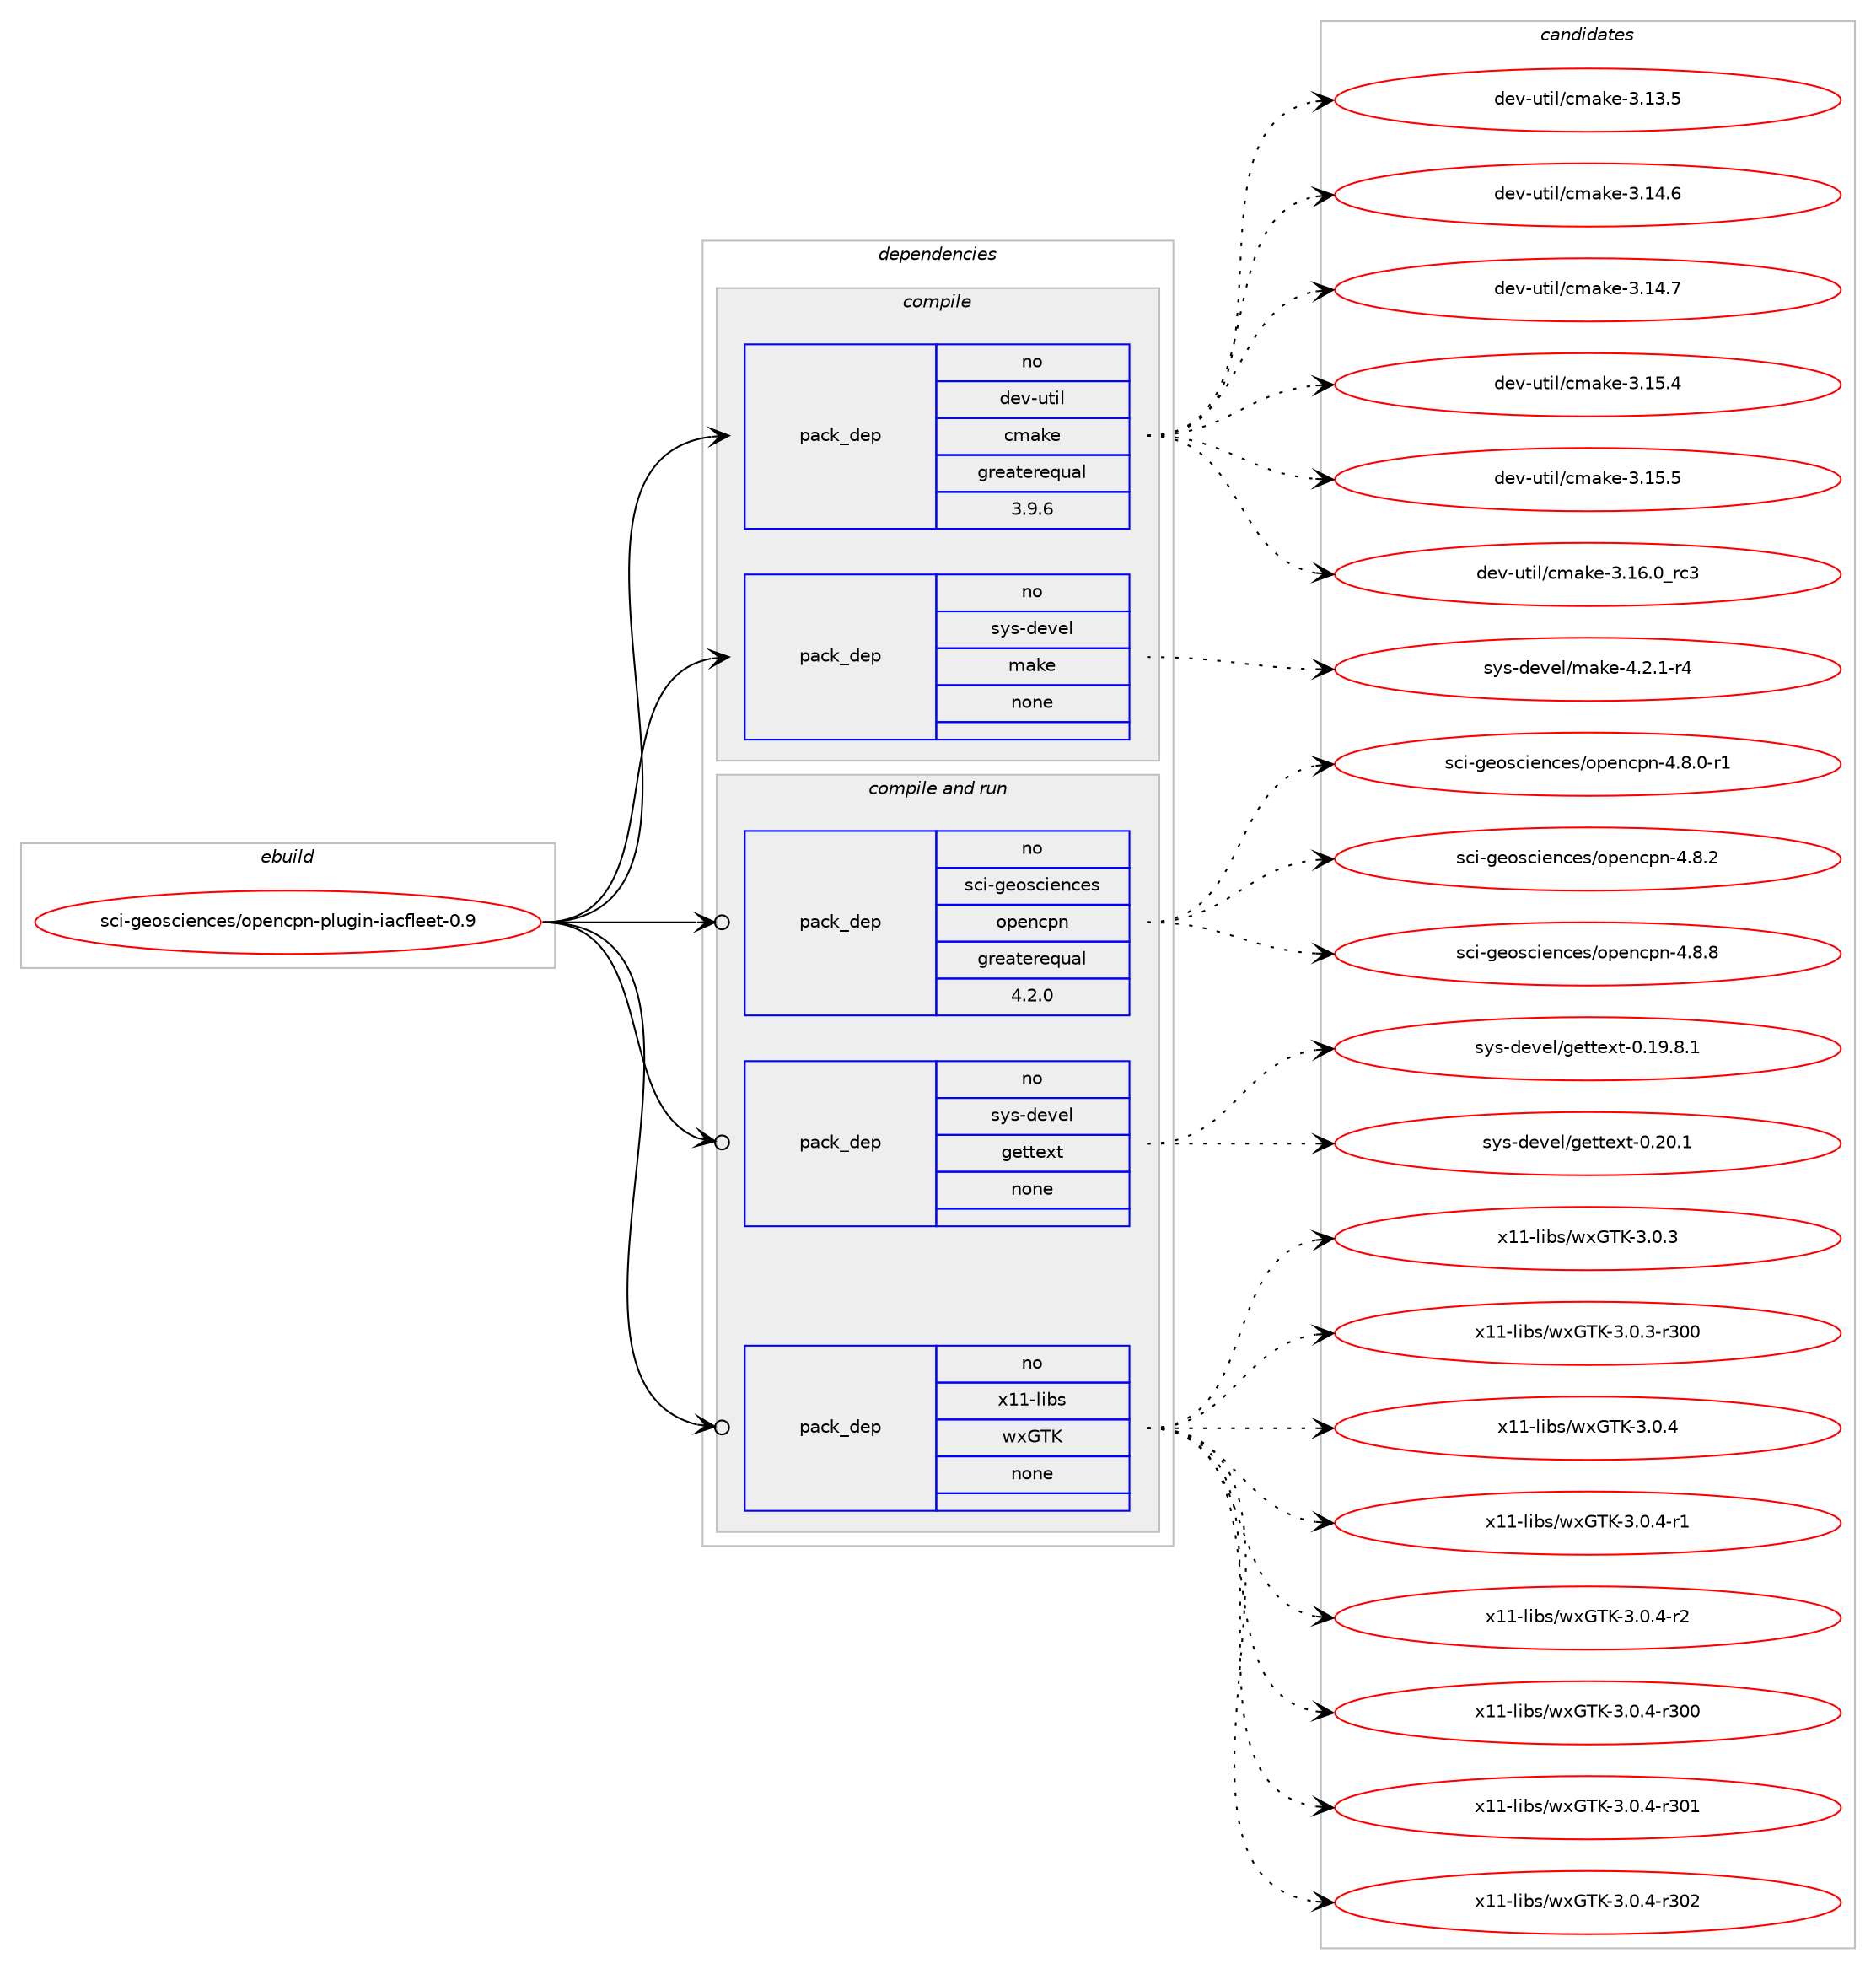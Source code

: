 digraph prolog {

# *************
# Graph options
# *************

newrank=true;
concentrate=true;
compound=true;
graph [rankdir=LR,fontname=Helvetica,fontsize=10,ranksep=1.5];#, ranksep=2.5, nodesep=0.2];
edge  [arrowhead=vee];
node  [fontname=Helvetica,fontsize=10];

# **********
# The ebuild
# **********

subgraph cluster_leftcol {
color=gray;
rank=same;
label=<<i>ebuild</i>>;
id [label="sci-geosciences/opencpn-plugin-iacfleet-0.9", color=red, width=4, href="../sci-geosciences/opencpn-plugin-iacfleet-0.9.svg"];
}

# ****************
# The dependencies
# ****************

subgraph cluster_midcol {
color=gray;
label=<<i>dependencies</i>>;
subgraph cluster_compile {
fillcolor="#eeeeee";
style=filled;
label=<<i>compile</i>>;
subgraph pack632108 {
dependency854687 [label=<<TABLE BORDER="0" CELLBORDER="1" CELLSPACING="0" CELLPADDING="4" WIDTH="220"><TR><TD ROWSPAN="6" CELLPADDING="30">pack_dep</TD></TR><TR><TD WIDTH="110">no</TD></TR><TR><TD>dev-util</TD></TR><TR><TD>cmake</TD></TR><TR><TD>greaterequal</TD></TR><TR><TD>3.9.6</TD></TR></TABLE>>, shape=none, color=blue];
}
id:e -> dependency854687:w [weight=20,style="solid",arrowhead="vee"];
subgraph pack632109 {
dependency854688 [label=<<TABLE BORDER="0" CELLBORDER="1" CELLSPACING="0" CELLPADDING="4" WIDTH="220"><TR><TD ROWSPAN="6" CELLPADDING="30">pack_dep</TD></TR><TR><TD WIDTH="110">no</TD></TR><TR><TD>sys-devel</TD></TR><TR><TD>make</TD></TR><TR><TD>none</TD></TR><TR><TD></TD></TR></TABLE>>, shape=none, color=blue];
}
id:e -> dependency854688:w [weight=20,style="solid",arrowhead="vee"];
}
subgraph cluster_compileandrun {
fillcolor="#eeeeee";
style=filled;
label=<<i>compile and run</i>>;
subgraph pack632110 {
dependency854689 [label=<<TABLE BORDER="0" CELLBORDER="1" CELLSPACING="0" CELLPADDING="4" WIDTH="220"><TR><TD ROWSPAN="6" CELLPADDING="30">pack_dep</TD></TR><TR><TD WIDTH="110">no</TD></TR><TR><TD>sci-geosciences</TD></TR><TR><TD>opencpn</TD></TR><TR><TD>greaterequal</TD></TR><TR><TD>4.2.0</TD></TR></TABLE>>, shape=none, color=blue];
}
id:e -> dependency854689:w [weight=20,style="solid",arrowhead="odotvee"];
subgraph pack632111 {
dependency854690 [label=<<TABLE BORDER="0" CELLBORDER="1" CELLSPACING="0" CELLPADDING="4" WIDTH="220"><TR><TD ROWSPAN="6" CELLPADDING="30">pack_dep</TD></TR><TR><TD WIDTH="110">no</TD></TR><TR><TD>sys-devel</TD></TR><TR><TD>gettext</TD></TR><TR><TD>none</TD></TR><TR><TD></TD></TR></TABLE>>, shape=none, color=blue];
}
id:e -> dependency854690:w [weight=20,style="solid",arrowhead="odotvee"];
subgraph pack632112 {
dependency854691 [label=<<TABLE BORDER="0" CELLBORDER="1" CELLSPACING="0" CELLPADDING="4" WIDTH="220"><TR><TD ROWSPAN="6" CELLPADDING="30">pack_dep</TD></TR><TR><TD WIDTH="110">no</TD></TR><TR><TD>x11-libs</TD></TR><TR><TD>wxGTK</TD></TR><TR><TD>none</TD></TR><TR><TD></TD></TR></TABLE>>, shape=none, color=blue];
}
id:e -> dependency854691:w [weight=20,style="solid",arrowhead="odotvee"];
}
subgraph cluster_run {
fillcolor="#eeeeee";
style=filled;
label=<<i>run</i>>;
}
}

# **************
# The candidates
# **************

subgraph cluster_choices {
rank=same;
color=gray;
label=<<i>candidates</i>>;

subgraph choice632108 {
color=black;
nodesep=1;
choice1001011184511711610510847991099710710145514649514653 [label="dev-util/cmake-3.13.5", color=red, width=4,href="../dev-util/cmake-3.13.5.svg"];
choice1001011184511711610510847991099710710145514649524654 [label="dev-util/cmake-3.14.6", color=red, width=4,href="../dev-util/cmake-3.14.6.svg"];
choice1001011184511711610510847991099710710145514649524655 [label="dev-util/cmake-3.14.7", color=red, width=4,href="../dev-util/cmake-3.14.7.svg"];
choice1001011184511711610510847991099710710145514649534652 [label="dev-util/cmake-3.15.4", color=red, width=4,href="../dev-util/cmake-3.15.4.svg"];
choice1001011184511711610510847991099710710145514649534653 [label="dev-util/cmake-3.15.5", color=red, width=4,href="../dev-util/cmake-3.15.5.svg"];
choice1001011184511711610510847991099710710145514649544648951149951 [label="dev-util/cmake-3.16.0_rc3", color=red, width=4,href="../dev-util/cmake-3.16.0_rc3.svg"];
dependency854687:e -> choice1001011184511711610510847991099710710145514649514653:w [style=dotted,weight="100"];
dependency854687:e -> choice1001011184511711610510847991099710710145514649524654:w [style=dotted,weight="100"];
dependency854687:e -> choice1001011184511711610510847991099710710145514649524655:w [style=dotted,weight="100"];
dependency854687:e -> choice1001011184511711610510847991099710710145514649534652:w [style=dotted,weight="100"];
dependency854687:e -> choice1001011184511711610510847991099710710145514649534653:w [style=dotted,weight="100"];
dependency854687:e -> choice1001011184511711610510847991099710710145514649544648951149951:w [style=dotted,weight="100"];
}
subgraph choice632109 {
color=black;
nodesep=1;
choice1151211154510010111810110847109971071014552465046494511452 [label="sys-devel/make-4.2.1-r4", color=red, width=4,href="../sys-devel/make-4.2.1-r4.svg"];
dependency854688:e -> choice1151211154510010111810110847109971071014552465046494511452:w [style=dotted,weight="100"];
}
subgraph choice632110 {
color=black;
nodesep=1;
choice1159910545103101111115991051011109910111547111112101110991121104552465646484511449 [label="sci-geosciences/opencpn-4.8.0-r1", color=red, width=4,href="../sci-geosciences/opencpn-4.8.0-r1.svg"];
choice115991054510310111111599105101110991011154711111210111099112110455246564650 [label="sci-geosciences/opencpn-4.8.2", color=red, width=4,href="../sci-geosciences/opencpn-4.8.2.svg"];
choice115991054510310111111599105101110991011154711111210111099112110455246564656 [label="sci-geosciences/opencpn-4.8.8", color=red, width=4,href="../sci-geosciences/opencpn-4.8.8.svg"];
dependency854689:e -> choice1159910545103101111115991051011109910111547111112101110991121104552465646484511449:w [style=dotted,weight="100"];
dependency854689:e -> choice115991054510310111111599105101110991011154711111210111099112110455246564650:w [style=dotted,weight="100"];
dependency854689:e -> choice115991054510310111111599105101110991011154711111210111099112110455246564656:w [style=dotted,weight="100"];
}
subgraph choice632111 {
color=black;
nodesep=1;
choice1151211154510010111810110847103101116116101120116454846495746564649 [label="sys-devel/gettext-0.19.8.1", color=red, width=4,href="../sys-devel/gettext-0.19.8.1.svg"];
choice115121115451001011181011084710310111611610112011645484650484649 [label="sys-devel/gettext-0.20.1", color=red, width=4,href="../sys-devel/gettext-0.20.1.svg"];
dependency854690:e -> choice1151211154510010111810110847103101116116101120116454846495746564649:w [style=dotted,weight="100"];
dependency854690:e -> choice115121115451001011181011084710310111611610112011645484650484649:w [style=dotted,weight="100"];
}
subgraph choice632112 {
color=black;
nodesep=1;
choice1204949451081059811547119120718475455146484651 [label="x11-libs/wxGTK-3.0.3", color=red, width=4,href="../x11-libs/wxGTK-3.0.3.svg"];
choice120494945108105981154711912071847545514648465145114514848 [label="x11-libs/wxGTK-3.0.3-r300", color=red, width=4,href="../x11-libs/wxGTK-3.0.3-r300.svg"];
choice1204949451081059811547119120718475455146484652 [label="x11-libs/wxGTK-3.0.4", color=red, width=4,href="../x11-libs/wxGTK-3.0.4.svg"];
choice12049494510810598115471191207184754551464846524511449 [label="x11-libs/wxGTK-3.0.4-r1", color=red, width=4,href="../x11-libs/wxGTK-3.0.4-r1.svg"];
choice12049494510810598115471191207184754551464846524511450 [label="x11-libs/wxGTK-3.0.4-r2", color=red, width=4,href="../x11-libs/wxGTK-3.0.4-r2.svg"];
choice120494945108105981154711912071847545514648465245114514848 [label="x11-libs/wxGTK-3.0.4-r300", color=red, width=4,href="../x11-libs/wxGTK-3.0.4-r300.svg"];
choice120494945108105981154711912071847545514648465245114514849 [label="x11-libs/wxGTK-3.0.4-r301", color=red, width=4,href="../x11-libs/wxGTK-3.0.4-r301.svg"];
choice120494945108105981154711912071847545514648465245114514850 [label="x11-libs/wxGTK-3.0.4-r302", color=red, width=4,href="../x11-libs/wxGTK-3.0.4-r302.svg"];
dependency854691:e -> choice1204949451081059811547119120718475455146484651:w [style=dotted,weight="100"];
dependency854691:e -> choice120494945108105981154711912071847545514648465145114514848:w [style=dotted,weight="100"];
dependency854691:e -> choice1204949451081059811547119120718475455146484652:w [style=dotted,weight="100"];
dependency854691:e -> choice12049494510810598115471191207184754551464846524511449:w [style=dotted,weight="100"];
dependency854691:e -> choice12049494510810598115471191207184754551464846524511450:w [style=dotted,weight="100"];
dependency854691:e -> choice120494945108105981154711912071847545514648465245114514848:w [style=dotted,weight="100"];
dependency854691:e -> choice120494945108105981154711912071847545514648465245114514849:w [style=dotted,weight="100"];
dependency854691:e -> choice120494945108105981154711912071847545514648465245114514850:w [style=dotted,weight="100"];
}
}

}
